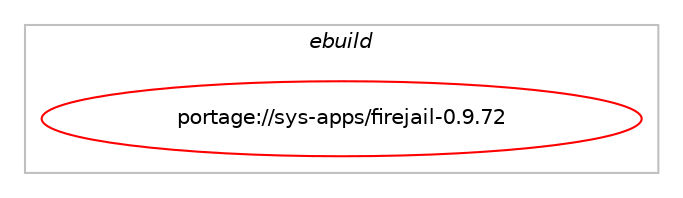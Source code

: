 digraph prolog {

# *************
# Graph options
# *************

newrank=true;
concentrate=true;
compound=true;
graph [rankdir=LR,fontname=Helvetica,fontsize=10,ranksep=1.5];#, ranksep=2.5, nodesep=0.2];
edge  [arrowhead=vee];
node  [fontname=Helvetica,fontsize=10];

# **********
# The ebuild
# **********

subgraph cluster_leftcol {
color=gray;
label=<<i>ebuild</i>>;
id [label="portage://sys-apps/firejail-0.9.72", color=red, width=4, href="../sys-apps/firejail-0.9.72.svg"];
}

# ****************
# The dependencies
# ****************

subgraph cluster_midcol {
color=gray;
label=<<i>dependencies</i>>;
subgraph cluster_compile {
fillcolor="#eeeeee";
style=filled;
label=<<i>compile</i>>;
# *** BEGIN UNKNOWN DEPENDENCY TYPE (TODO) ***
# id -> equal(use_conditional_group(positive,apparmor,portage://sys-apps/firejail-0.9.72,[package_dependency(portage://sys-apps/firejail-0.9.72,install,no,sys-libs,libapparmor,none,[,,],[],[])]))
# *** END UNKNOWN DEPENDENCY TYPE (TODO) ***

# *** BEGIN UNKNOWN DEPENDENCY TYPE (TODO) ***
# id -> equal(use_conditional_group(positive,contrib,portage://sys-apps/firejail-0.9.72,[use_conditional_group(positive,python_single_target_python3_10,portage://sys-apps/firejail-0.9.72,[package_dependency(portage://sys-apps/firejail-0.9.72,install,no,dev-lang,python,none,[,,],[slot(3.10)],[])]),use_conditional_group(positive,python_single_target_python3_11,portage://sys-apps/firejail-0.9.72,[package_dependency(portage://sys-apps/firejail-0.9.72,install,no,dev-lang,python,none,[,,],[slot(3.11)],[])]),use_conditional_group(positive,python_single_target_python3_12,portage://sys-apps/firejail-0.9.72,[package_dependency(portage://sys-apps/firejail-0.9.72,install,no,dev-lang,python,none,[,,],[slot(3.12)],[])])]))
# *** END UNKNOWN DEPENDENCY TYPE (TODO) ***

# *** BEGIN UNKNOWN DEPENDENCY TYPE (TODO) ***
# id -> equal(use_conditional_group(positive,dbusproxy,portage://sys-apps/firejail-0.9.72,[package_dependency(portage://sys-apps/firejail-0.9.72,install,no,sys-apps,xdg-dbus-proxy,none,[,,],[],[])]))
# *** END UNKNOWN DEPENDENCY TYPE (TODO) ***

# *** BEGIN UNKNOWN DEPENDENCY TYPE (TODO) ***
# id -> equal(use_conditional_group(positive,selinux,portage://sys-apps/firejail-0.9.72,[package_dependency(portage://sys-apps/firejail-0.9.72,install,no,sys-libs,libselinux,none,[,,],[],[])]))
# *** END UNKNOWN DEPENDENCY TYPE (TODO) ***

# *** BEGIN UNKNOWN DEPENDENCY TYPE (TODO) ***
# id -> equal(use_conditional_group(positive,test,portage://sys-apps/firejail-0.9.72,[package_dependency(portage://sys-apps/firejail-0.9.72,install,no,dev-tcltk,expect,none,[,,],[],[])]))
# *** END UNKNOWN DEPENDENCY TYPE (TODO) ***

# *** BEGIN UNKNOWN DEPENDENCY TYPE (TODO) ***
# id -> equal(package_dependency(portage://sys-apps/firejail-0.9.72,install,no,sys-libs,libseccomp,none,[,,],[],[]))
# *** END UNKNOWN DEPENDENCY TYPE (TODO) ***

# *** BEGIN UNKNOWN DEPENDENCY TYPE (TODO) ***
# id -> equal(package_dependency(portage://sys-apps/firejail-0.9.72,install,weak,sys-apps,firejail-lts,none,[,,],[],[]))
# *** END UNKNOWN DEPENDENCY TYPE (TODO) ***

}
subgraph cluster_compileandrun {
fillcolor="#eeeeee";
style=filled;
label=<<i>compile and run</i>>;
}
subgraph cluster_run {
fillcolor="#eeeeee";
style=filled;
label=<<i>run</i>>;
# *** BEGIN UNKNOWN DEPENDENCY TYPE (TODO) ***
# id -> equal(use_conditional_group(positive,apparmor,portage://sys-apps/firejail-0.9.72,[package_dependency(portage://sys-apps/firejail-0.9.72,run,no,sys-libs,libapparmor,none,[,,],[],[])]))
# *** END UNKNOWN DEPENDENCY TYPE (TODO) ***

# *** BEGIN UNKNOWN DEPENDENCY TYPE (TODO) ***
# id -> equal(use_conditional_group(positive,contrib,portage://sys-apps/firejail-0.9.72,[use_conditional_group(positive,python_single_target_python3_10,portage://sys-apps/firejail-0.9.72,[package_dependency(portage://sys-apps/firejail-0.9.72,run,no,dev-lang,python,none,[,,],[slot(3.10)],[])]),use_conditional_group(positive,python_single_target_python3_11,portage://sys-apps/firejail-0.9.72,[package_dependency(portage://sys-apps/firejail-0.9.72,run,no,dev-lang,python,none,[,,],[slot(3.11)],[])]),use_conditional_group(positive,python_single_target_python3_12,portage://sys-apps/firejail-0.9.72,[package_dependency(portage://sys-apps/firejail-0.9.72,run,no,dev-lang,python,none,[,,],[slot(3.12)],[])])]))
# *** END UNKNOWN DEPENDENCY TYPE (TODO) ***

# *** BEGIN UNKNOWN DEPENDENCY TYPE (TODO) ***
# id -> equal(use_conditional_group(positive,dbusproxy,portage://sys-apps/firejail-0.9.72,[package_dependency(portage://sys-apps/firejail-0.9.72,run,no,sys-apps,xdg-dbus-proxy,none,[,,],[],[])]))
# *** END UNKNOWN DEPENDENCY TYPE (TODO) ***

# *** BEGIN UNKNOWN DEPENDENCY TYPE (TODO) ***
# id -> equal(use_conditional_group(positive,selinux,portage://sys-apps/firejail-0.9.72,[package_dependency(portage://sys-apps/firejail-0.9.72,run,no,sys-libs,libselinux,none,[,,],[],[])]))
# *** END UNKNOWN DEPENDENCY TYPE (TODO) ***

# *** BEGIN UNKNOWN DEPENDENCY TYPE (TODO) ***
# id -> equal(package_dependency(portage://sys-apps/firejail-0.9.72,run,weak,sys-apps,firejail-lts,none,[,,],[],[]))
# *** END UNKNOWN DEPENDENCY TYPE (TODO) ***

}
}

# **************
# The candidates
# **************

subgraph cluster_choices {
rank=same;
color=gray;
label=<<i>candidates</i>>;

}

}
